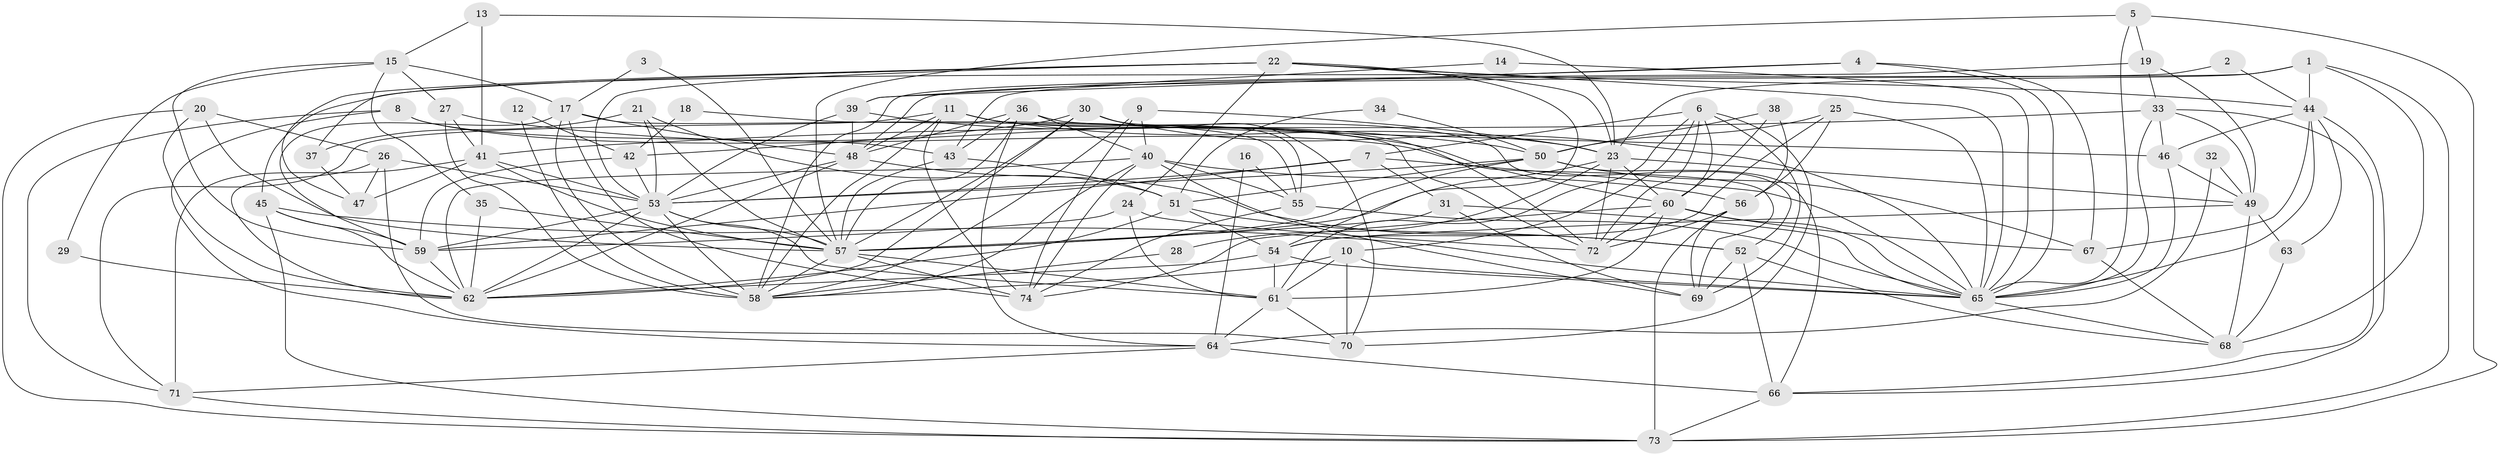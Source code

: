 // original degree distribution, {3: 0.2857142857142857, 4: 0.272108843537415, 2: 0.12244897959183673, 5: 0.17687074829931973, 6: 0.07482993197278912, 7: 0.06802721088435375}
// Generated by graph-tools (version 1.1) at 2025/50/03/09/25 03:50:02]
// undirected, 74 vertices, 214 edges
graph export_dot {
graph [start="1"]
  node [color=gray90,style=filled];
  1;
  2;
  3;
  4;
  5;
  6;
  7;
  8;
  9;
  10;
  11;
  12;
  13;
  14;
  15;
  16;
  17;
  18;
  19;
  20;
  21;
  22;
  23;
  24;
  25;
  26;
  27;
  28;
  29;
  30;
  31;
  32;
  33;
  34;
  35;
  36;
  37;
  38;
  39;
  40;
  41;
  42;
  43;
  44;
  45;
  46;
  47;
  48;
  49;
  50;
  51;
  52;
  53;
  54;
  55;
  56;
  57;
  58;
  59;
  60;
  61;
  62;
  63;
  64;
  65;
  66;
  67;
  68;
  69;
  70;
  71;
  72;
  73;
  74;
  1 -- 23 [weight=1.0];
  1 -- 43 [weight=1.0];
  1 -- 44 [weight=1.0];
  1 -- 68 [weight=1.0];
  1 -- 73 [weight=1.0];
  2 -- 44 [weight=1.0];
  2 -- 48 [weight=1.0];
  3 -- 17 [weight=1.0];
  3 -- 57 [weight=1.0];
  4 -- 39 [weight=1.0];
  4 -- 45 [weight=1.0];
  4 -- 65 [weight=1.0];
  4 -- 67 [weight=1.0];
  5 -- 19 [weight=1.0];
  5 -- 57 [weight=1.0];
  5 -- 65 [weight=1.0];
  5 -- 73 [weight=1.0];
  6 -- 7 [weight=1.0];
  6 -- 10 [weight=1.0];
  6 -- 60 [weight=1.0];
  6 -- 61 [weight=1.0];
  6 -- 69 [weight=1.0];
  6 -- 70 [weight=1.0];
  6 -- 72 [weight=1.0];
  7 -- 31 [weight=1.0];
  7 -- 53 [weight=1.0];
  7 -- 59 [weight=1.0];
  7 -- 65 [weight=1.0];
  8 -- 43 [weight=1.0];
  8 -- 64 [weight=1.0];
  8 -- 69 [weight=1.0];
  8 -- 71 [weight=1.0];
  9 -- 23 [weight=1.0];
  9 -- 40 [weight=1.0];
  9 -- 58 [weight=1.0];
  9 -- 74 [weight=1.0];
  10 -- 58 [weight=1.0];
  10 -- 61 [weight=1.0];
  10 -- 65 [weight=1.0];
  10 -- 70 [weight=1.0];
  11 -- 23 [weight=1.0];
  11 -- 48 [weight=1.0];
  11 -- 52 [weight=1.0];
  11 -- 58 [weight=1.0];
  11 -- 71 [weight=1.0];
  11 -- 72 [weight=1.0];
  11 -- 74 [weight=1.0];
  12 -- 42 [weight=1.0];
  12 -- 58 [weight=1.0];
  13 -- 15 [weight=1.0];
  13 -- 23 [weight=1.0];
  13 -- 41 [weight=1.0];
  14 -- 39 [weight=1.0];
  14 -- 65 [weight=1.0];
  15 -- 17 [weight=1.0];
  15 -- 27 [weight=1.0];
  15 -- 29 [weight=1.0];
  15 -- 35 [weight=1.0];
  15 -- 59 [weight=1.0];
  16 -- 55 [weight=1.0];
  16 -- 64 [weight=1.0];
  17 -- 48 [weight=1.0];
  17 -- 55 [weight=1.0];
  17 -- 58 [weight=1.0];
  17 -- 59 [weight=1.0];
  17 -- 74 [weight=1.0];
  18 -- 42 [weight=1.0];
  18 -- 72 [weight=1.0];
  19 -- 33 [weight=1.0];
  19 -- 49 [weight=1.0];
  19 -- 58 [weight=1.0];
  20 -- 26 [weight=1.0];
  20 -- 57 [weight=1.0];
  20 -- 62 [weight=1.0];
  20 -- 73 [weight=1.0];
  21 -- 37 [weight=1.0];
  21 -- 51 [weight=1.0];
  21 -- 53 [weight=1.0];
  21 -- 57 [weight=1.0];
  22 -- 23 [weight=1.0];
  22 -- 24 [weight=1.0];
  22 -- 37 [weight=1.0];
  22 -- 44 [weight=1.0];
  22 -- 47 [weight=1.0];
  22 -- 53 [weight=1.0];
  22 -- 54 [weight=1.0];
  22 -- 65 [weight=1.0];
  23 -- 28 [weight=1.0];
  23 -- 49 [weight=1.0];
  23 -- 57 [weight=1.0];
  23 -- 60 [weight=1.0];
  23 -- 72 [weight=1.0];
  24 -- 59 [weight=2.0];
  24 -- 61 [weight=1.0];
  24 -- 72 [weight=1.0];
  25 -- 50 [weight=1.0];
  25 -- 54 [weight=1.0];
  25 -- 56 [weight=1.0];
  25 -- 65 [weight=1.0];
  26 -- 47 [weight=1.0];
  26 -- 53 [weight=1.0];
  26 -- 62 [weight=1.0];
  26 -- 70 [weight=1.0];
  27 -- 41 [weight=1.0];
  27 -- 50 [weight=1.0];
  27 -- 58 [weight=1.0];
  28 -- 58 [weight=1.0];
  29 -- 62 [weight=1.0];
  30 -- 42 [weight=1.0];
  30 -- 55 [weight=1.0];
  30 -- 57 [weight=1.0];
  30 -- 62 [weight=1.0];
  30 -- 65 [weight=1.0];
  30 -- 70 [weight=1.0];
  31 -- 57 [weight=1.0];
  31 -- 65 [weight=1.0];
  31 -- 69 [weight=1.0];
  32 -- 49 [weight=1.0];
  32 -- 64 [weight=1.0];
  33 -- 41 [weight=1.0];
  33 -- 46 [weight=1.0];
  33 -- 49 [weight=1.0];
  33 -- 65 [weight=1.0];
  33 -- 66 [weight=1.0];
  34 -- 50 [weight=1.0];
  34 -- 51 [weight=1.0];
  35 -- 57 [weight=1.0];
  35 -- 62 [weight=1.0];
  36 -- 40 [weight=1.0];
  36 -- 43 [weight=1.0];
  36 -- 46 [weight=1.0];
  36 -- 48 [weight=1.0];
  36 -- 57 [weight=1.0];
  36 -- 64 [weight=1.0];
  37 -- 47 [weight=1.0];
  38 -- 50 [weight=1.0];
  38 -- 56 [weight=1.0];
  38 -- 60 [weight=1.0];
  39 -- 48 [weight=1.0];
  39 -- 53 [weight=1.0];
  39 -- 60 [weight=1.0];
  40 -- 55 [weight=1.0];
  40 -- 56 [weight=1.0];
  40 -- 58 [weight=1.0];
  40 -- 62 [weight=1.0];
  40 -- 69 [weight=1.0];
  40 -- 74 [weight=1.0];
  41 -- 47 [weight=1.0];
  41 -- 53 [weight=1.0];
  41 -- 57 [weight=1.0];
  41 -- 71 [weight=1.0];
  42 -- 53 [weight=1.0];
  42 -- 59 [weight=1.0];
  43 -- 51 [weight=1.0];
  43 -- 57 [weight=2.0];
  44 -- 46 [weight=1.0];
  44 -- 63 [weight=1.0];
  44 -- 65 [weight=1.0];
  44 -- 66 [weight=1.0];
  44 -- 67 [weight=1.0];
  45 -- 59 [weight=1.0];
  45 -- 62 [weight=1.0];
  45 -- 65 [weight=1.0];
  45 -- 73 [weight=1.0];
  46 -- 49 [weight=1.0];
  46 -- 65 [weight=1.0];
  48 -- 52 [weight=2.0];
  48 -- 53 [weight=1.0];
  48 -- 62 [weight=1.0];
  49 -- 54 [weight=1.0];
  49 -- 63 [weight=1.0];
  49 -- 68 [weight=1.0];
  50 -- 51 [weight=1.0];
  50 -- 53 [weight=1.0];
  50 -- 57 [weight=1.0];
  50 -- 66 [weight=1.0];
  50 -- 67 [weight=1.0];
  51 -- 52 [weight=1.0];
  51 -- 54 [weight=1.0];
  51 -- 62 [weight=1.0];
  52 -- 66 [weight=1.0];
  52 -- 68 [weight=1.0];
  52 -- 69 [weight=1.0];
  53 -- 57 [weight=1.0];
  53 -- 58 [weight=1.0];
  53 -- 59 [weight=1.0];
  53 -- 61 [weight=1.0];
  53 -- 62 [weight=1.0];
  54 -- 61 [weight=1.0];
  54 -- 62 [weight=1.0];
  54 -- 65 [weight=1.0];
  55 -- 65 [weight=1.0];
  55 -- 74 [weight=1.0];
  56 -- 69 [weight=1.0];
  56 -- 72 [weight=1.0];
  56 -- 73 [weight=1.0];
  57 -- 58 [weight=1.0];
  57 -- 61 [weight=1.0];
  57 -- 74 [weight=1.0];
  59 -- 62 [weight=1.0];
  60 -- 61 [weight=1.0];
  60 -- 65 [weight=1.0];
  60 -- 67 [weight=1.0];
  60 -- 72 [weight=1.0];
  60 -- 74 [weight=1.0];
  61 -- 64 [weight=1.0];
  61 -- 70 [weight=1.0];
  63 -- 68 [weight=1.0];
  64 -- 66 [weight=1.0];
  64 -- 71 [weight=1.0];
  65 -- 68 [weight=1.0];
  66 -- 73 [weight=1.0];
  67 -- 68 [weight=1.0];
  71 -- 73 [weight=1.0];
}

